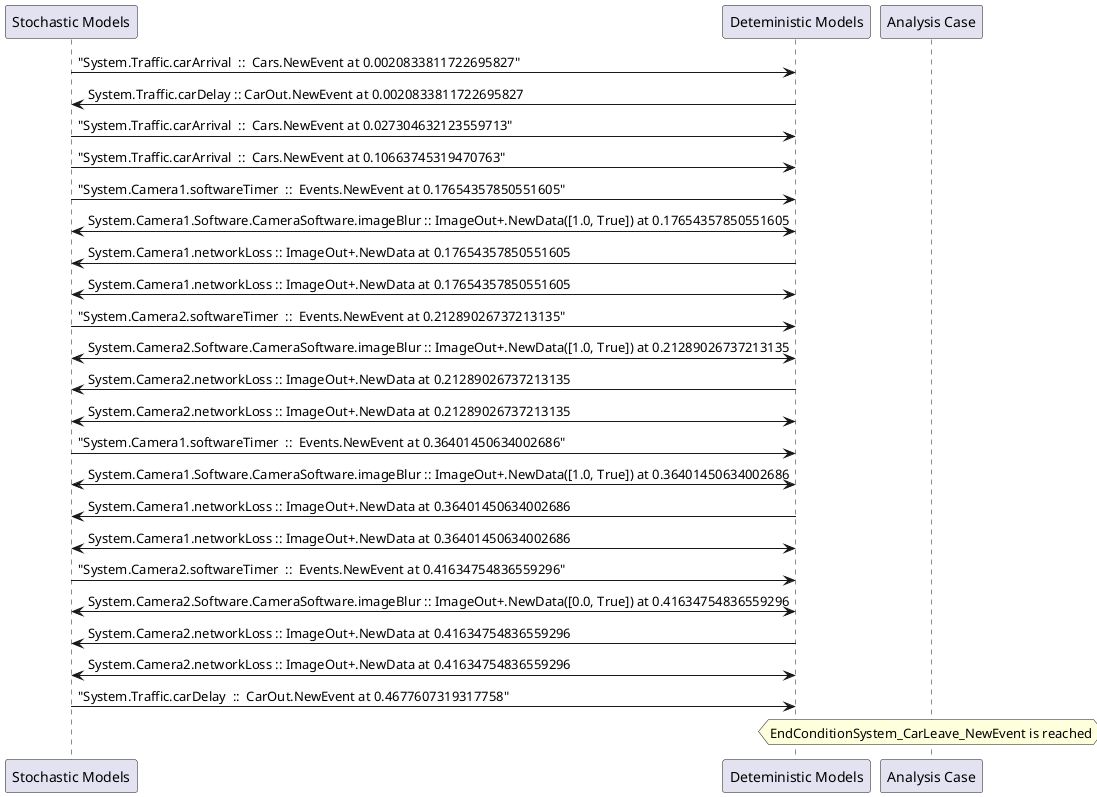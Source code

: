 
	@startuml
	participant "Stochastic Models" as stochmodel
	participant "Deteministic Models" as detmodel
	participant "Analysis Case" as analysis
	{36875_stop} stochmodel -> detmodel : "System.Traffic.carArrival  ::  Cars.NewEvent at 0.0020833811722695827"
{36893_start} detmodel -> stochmodel : System.Traffic.carDelay :: CarOut.NewEvent at 0.0020833811722695827
{36876_stop} stochmodel -> detmodel : "System.Traffic.carArrival  ::  Cars.NewEvent at 0.027304632123559713"
{36877_stop} stochmodel -> detmodel : "System.Traffic.carArrival  ::  Cars.NewEvent at 0.10663745319470763"
{36845_stop} stochmodel -> detmodel : "System.Camera1.softwareTimer  ::  Events.NewEvent at 0.17654357850551605"
detmodel <-> stochmodel : System.Camera1.Software.CameraSoftware.imageBlur :: ImageOut+.NewData([1.0, True]) at 0.17654357850551605
detmodel -> stochmodel : System.Camera1.networkLoss :: ImageOut+.NewData at 0.17654357850551605
detmodel <-> stochmodel : System.Camera1.networkLoss :: ImageOut+.NewData at 0.17654357850551605
{36860_stop} stochmodel -> detmodel : "System.Camera2.softwareTimer  ::  Events.NewEvent at 0.21289026737213135"
detmodel <-> stochmodel : System.Camera2.Software.CameraSoftware.imageBlur :: ImageOut+.NewData([1.0, True]) at 0.21289026737213135
detmodel -> stochmodel : System.Camera2.networkLoss :: ImageOut+.NewData at 0.21289026737213135
detmodel <-> stochmodel : System.Camera2.networkLoss :: ImageOut+.NewData at 0.21289026737213135
{36846_stop} stochmodel -> detmodel : "System.Camera1.softwareTimer  ::  Events.NewEvent at 0.36401450634002686"
detmodel <-> stochmodel : System.Camera1.Software.CameraSoftware.imageBlur :: ImageOut+.NewData([1.0, True]) at 0.36401450634002686
detmodel -> stochmodel : System.Camera1.networkLoss :: ImageOut+.NewData at 0.36401450634002686
detmodel <-> stochmodel : System.Camera1.networkLoss :: ImageOut+.NewData at 0.36401450634002686
{36861_stop} stochmodel -> detmodel : "System.Camera2.softwareTimer  ::  Events.NewEvent at 0.41634754836559296"
detmodel <-> stochmodel : System.Camera2.Software.CameraSoftware.imageBlur :: ImageOut+.NewData([0.0, True]) at 0.41634754836559296
detmodel -> stochmodel : System.Camera2.networkLoss :: ImageOut+.NewData at 0.41634754836559296
detmodel <-> stochmodel : System.Camera2.networkLoss :: ImageOut+.NewData at 0.41634754836559296
{36893_stop} stochmodel -> detmodel : "System.Traffic.carDelay  ::  CarOut.NewEvent at 0.4677607319317758"
{36893_start} <-> {36893_stop} : delay
hnote over analysis 
EndConditionSystem_CarLeave_NewEvent is reached
endnote
@enduml